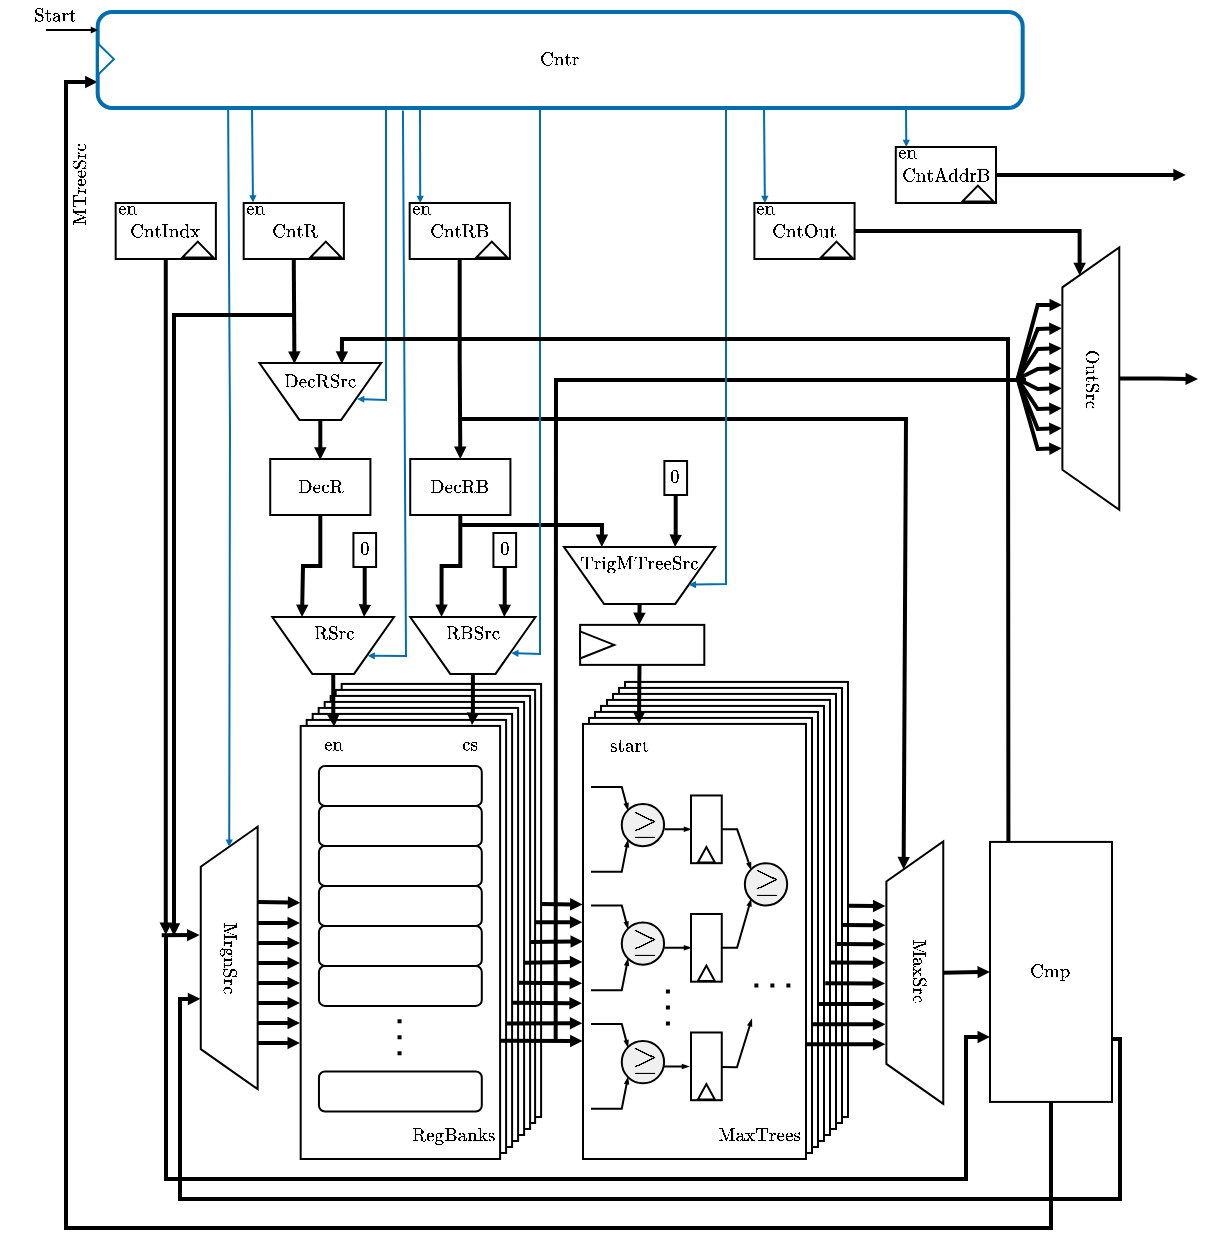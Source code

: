 <mxfile version="28.0.4">
  <diagram name="Page-1" id="qgKWTRnhQgjnjcgVLp99">
    <mxGraphModel dx="872" dy="459" grid="1" gridSize="10" guides="1" tooltips="1" connect="1" arrows="1" fold="1" page="1" pageScale="1" pageWidth="595" pageHeight="842" math="1" shadow="0">
      <root>
        <mxCell id="0" />
        <mxCell id="1" parent="0" />
        <mxCell id="4T01Y7rvJt7G6xIn6hby-2" style="edgeStyle=orthogonalEdgeStyle;rounded=0;orthogonalLoop=1;jettySize=auto;html=1;strokeWidth=2;endArrow=block;endFill=1;endSize=1;entryX=0.75;entryY=1;entryDx=0;entryDy=0;" edge="1" parent="1" source="4T01Y7rvJt7G6xIn6hby-57" target="4T01Y7rvJt7G6xIn6hby-214">
          <mxGeometry relative="1" as="geometry">
            <mxPoint x="-35" y="259.5" as="targetPoint" />
            <Array as="points">
              <mxPoint x="528" y="670" />
              <mxPoint x="35" y="670" />
              <mxPoint x="35" y="97" />
              <mxPoint x="51" y="97" />
            </Array>
          </mxGeometry>
        </mxCell>
        <mxCell id="4T01Y7rvJt7G6xIn6hby-6" value="" style="rounded=0;whiteSpace=wrap;html=1;" vertex="1" parent="1">
          <mxGeometry x="314.5" y="396.96" width="111.5" height="217.54" as="geometry" />
        </mxCell>
        <mxCell id="4T01Y7rvJt7G6xIn6hby-7" value="" style="rounded=0;whiteSpace=wrap;html=1;" vertex="1" parent="1">
          <mxGeometry x="311.5" y="399.96" width="111.5" height="217.54" as="geometry" />
        </mxCell>
        <mxCell id="4T01Y7rvJt7G6xIn6hby-8" value="" style="rounded=0;whiteSpace=wrap;html=1;" vertex="1" parent="1">
          <mxGeometry x="308.5" y="402.96" width="111.5" height="217.54" as="geometry" />
        </mxCell>
        <mxCell id="4T01Y7rvJt7G6xIn6hby-9" value="" style="rounded=0;whiteSpace=wrap;html=1;" vertex="1" parent="1">
          <mxGeometry x="305.5" y="405.96" width="111.5" height="217.54" as="geometry" />
        </mxCell>
        <mxCell id="4T01Y7rvJt7G6xIn6hby-10" value="" style="rounded=0;whiteSpace=wrap;html=1;" vertex="1" parent="1">
          <mxGeometry x="302.5" y="408.96" width="111.5" height="217.54" as="geometry" />
        </mxCell>
        <mxCell id="4T01Y7rvJt7G6xIn6hby-11" value="" style="rounded=0;whiteSpace=wrap;html=1;" vertex="1" parent="1">
          <mxGeometry x="299.5" y="411.96" width="111.5" height="217.54" as="geometry" />
        </mxCell>
        <mxCell id="4T01Y7rvJt7G6xIn6hby-12" value="" style="rounded=0;whiteSpace=wrap;html=1;" vertex="1" parent="1">
          <mxGeometry x="296.5" y="414.96" width="111.5" height="217.54" as="geometry" />
        </mxCell>
        <mxCell id="4T01Y7rvJt7G6xIn6hby-13" value="" style="rounded=0;whiteSpace=wrap;html=1;" vertex="1" parent="1">
          <mxGeometry x="172.84" y="397.96" width="99.71" height="216.54" as="geometry" />
        </mxCell>
        <mxCell id="4T01Y7rvJt7G6xIn6hby-14" value="" style="rounded=0;whiteSpace=wrap;html=1;" vertex="1" parent="1">
          <mxGeometry x="169.84" y="400.96" width="99.71" height="216.54" as="geometry" />
        </mxCell>
        <mxCell id="4T01Y7rvJt7G6xIn6hby-15" value="" style="endArrow=block;html=1;rounded=0;endFill=1;strokeWidth=2;exitX=1.004;exitY=0.568;exitDx=0;exitDy=0;exitPerimeter=0;entryX=0;entryY=0.5;entryDx=0;entryDy=0;startFill=0;endSize=1;" edge="1" parent="1" source="4T01Y7rvJt7G6xIn6hby-16" target="4T01Y7rvJt7G6xIn6hby-40">
          <mxGeometry width="50" height="50" relative="1" as="geometry">
            <mxPoint x="267.61" y="526.81" as="sourcePoint" />
            <mxPoint x="376.461" y="527.56" as="targetPoint" />
          </mxGeometry>
        </mxCell>
        <mxCell id="4T01Y7rvJt7G6xIn6hby-16" value="" style="rounded=0;whiteSpace=wrap;html=1;" vertex="1" parent="1">
          <mxGeometry x="167.34" y="403.96" width="99.71" height="216.54" as="geometry" />
        </mxCell>
        <mxCell id="4T01Y7rvJt7G6xIn6hby-17" value="" style="rounded=0;whiteSpace=wrap;html=1;" vertex="1" parent="1">
          <mxGeometry x="164.34" y="406.96" width="99.71" height="216.54" as="geometry" />
        </mxCell>
        <mxCell id="4T01Y7rvJt7G6xIn6hby-18" value="" style="rounded=0;whiteSpace=wrap;html=1;" vertex="1" parent="1">
          <mxGeometry x="161.34" y="409.96" width="99.71" height="216.54" as="geometry" />
        </mxCell>
        <mxCell id="4T01Y7rvJt7G6xIn6hby-19" value="" style="rounded=0;whiteSpace=wrap;html=1;" vertex="1" parent="1">
          <mxGeometry x="158.34" y="412.96" width="99.71" height="216.54" as="geometry" />
        </mxCell>
        <mxCell id="4T01Y7rvJt7G6xIn6hby-20" value="" style="rounded=0;whiteSpace=wrap;html=1;" vertex="1" parent="1">
          <mxGeometry x="155.34" y="415.96" width="99.71" height="216.54" as="geometry" />
        </mxCell>
        <mxCell id="4T01Y7rvJt7G6xIn6hby-21" value="" style="endArrow=block;html=1;rounded=0;exitX=0.713;exitY=1.004;exitDx=0;exitDy=0;exitPerimeter=0;entryX=-0.002;entryY=0.45;entryDx=0;entryDy=0;entryPerimeter=0;endSize=1;endFill=1;strokeWidth=2;" edge="1" parent="1" source="4T01Y7rvJt7G6xIn6hby-58">
          <mxGeometry width="50" height="50" relative="1" as="geometry">
            <mxPoint x="125.0" y="557.5" as="sourcePoint" />
            <mxPoint x="152.141" y="507.403" as="targetPoint" />
          </mxGeometry>
        </mxCell>
        <mxCell id="4T01Y7rvJt7G6xIn6hby-22" value="" style="endArrow=block;html=1;rounded=0;exitX=0.764;exitY=1.013;exitDx=0;exitDy=0;exitPerimeter=0;entryX=-0.005;entryY=0.335;entryDx=0;entryDy=0;entryPerimeter=0;endSize=1;endFill=1;strokeWidth=2;" edge="1" parent="1">
          <mxGeometry width="50" height="50" relative="1" as="geometry">
            <mxPoint x="117.0" y="517.5" as="sourcePoint" />
            <mxPoint x="152.0" y="517.5" as="targetPoint" />
          </mxGeometry>
        </mxCell>
        <mxCell id="4T01Y7rvJt7G6xIn6hby-23" value="" style="endArrow=block;html=1;rounded=0;exitX=0.764;exitY=1.013;exitDx=0;exitDy=0;exitPerimeter=0;entryX=-0.005;entryY=0.335;entryDx=0;entryDy=0;entryPerimeter=0;endSize=1;endFill=1;strokeWidth=2;" edge="1" parent="1">
          <mxGeometry width="50" height="50" relative="1" as="geometry">
            <mxPoint x="117.0" y="527.5" as="sourcePoint" />
            <mxPoint x="152.0" y="527.5" as="targetPoint" />
          </mxGeometry>
        </mxCell>
        <mxCell id="4T01Y7rvJt7G6xIn6hby-24" value="" style="endArrow=block;html=1;rounded=0;exitX=0.764;exitY=1.013;exitDx=0;exitDy=0;exitPerimeter=0;entryX=-0.005;entryY=0.335;entryDx=0;entryDy=0;entryPerimeter=0;endSize=1;endFill=1;strokeWidth=2;" edge="1" parent="1">
          <mxGeometry width="50" height="50" relative="1" as="geometry">
            <mxPoint x="117.0" y="537.5" as="sourcePoint" />
            <mxPoint x="152.0" y="537.5" as="targetPoint" />
          </mxGeometry>
        </mxCell>
        <mxCell id="4T01Y7rvJt7G6xIn6hby-25" value="" style="endArrow=block;html=1;rounded=0;exitX=0.764;exitY=1.013;exitDx=0;exitDy=0;exitPerimeter=0;entryX=-0.005;entryY=0.335;entryDx=0;entryDy=0;entryPerimeter=0;endSize=1;endFill=1;strokeWidth=2;" edge="1" parent="1">
          <mxGeometry width="50" height="50" relative="1" as="geometry">
            <mxPoint x="117.0" y="547.5" as="sourcePoint" />
            <mxPoint x="152.0" y="547.5" as="targetPoint" />
          </mxGeometry>
        </mxCell>
        <mxCell id="4T01Y7rvJt7G6xIn6hby-26" value="" style="endArrow=block;html=1;rounded=0;exitX=0.764;exitY=1.013;exitDx=0;exitDy=0;exitPerimeter=0;entryX=-0.005;entryY=0.335;entryDx=0;entryDy=0;entryPerimeter=0;endSize=1;endFill=1;strokeWidth=2;" edge="1" parent="1">
          <mxGeometry width="50" height="50" relative="1" as="geometry">
            <mxPoint x="117.0" y="557.5" as="sourcePoint" />
            <mxPoint x="152.0" y="557.5" as="targetPoint" />
          </mxGeometry>
        </mxCell>
        <mxCell id="4T01Y7rvJt7G6xIn6hby-27" value="" style="endArrow=block;html=1;rounded=0;exitX=0.764;exitY=1.013;exitDx=0;exitDy=0;exitPerimeter=0;entryX=-0.005;entryY=0.335;entryDx=0;entryDy=0;entryPerimeter=0;endSize=1;endFill=1;strokeWidth=2;" edge="1" parent="1">
          <mxGeometry width="50" height="50" relative="1" as="geometry">
            <mxPoint x="117.0" y="567.5" as="sourcePoint" />
            <mxPoint x="152.0" y="567.5" as="targetPoint" />
          </mxGeometry>
        </mxCell>
        <mxCell id="4T01Y7rvJt7G6xIn6hby-28" value="" style="endArrow=block;html=1;rounded=0;exitX=0.764;exitY=1.013;exitDx=0;exitDy=0;exitPerimeter=0;entryX=-0.005;entryY=0.335;entryDx=0;entryDy=0;entryPerimeter=0;endSize=1;endFill=1;strokeWidth=2;" edge="1" parent="1">
          <mxGeometry width="50" height="50" relative="1" as="geometry">
            <mxPoint x="117.0" y="577.5" as="sourcePoint" />
            <mxPoint x="152.0" y="577.5" as="targetPoint" />
          </mxGeometry>
        </mxCell>
        <mxCell id="4T01Y7rvJt7G6xIn6hby-29" value="" style="rounded=0;whiteSpace=wrap;html=1;" vertex="1" parent="1">
          <mxGeometry x="152.34" y="418.96" width="99.71" height="216.54" as="geometry" />
        </mxCell>
        <mxCell id="4T01Y7rvJt7G6xIn6hby-30" value="" style="rounded=1;whiteSpace=wrap;html=1;" vertex="1" parent="1">
          <mxGeometry x="161.48" y="538.96" width="81.42" height="20" as="geometry" />
        </mxCell>
        <mxCell id="4T01Y7rvJt7G6xIn6hby-31" value="" style="rounded=1;whiteSpace=wrap;html=1;" vertex="1" parent="1">
          <mxGeometry x="161.48" y="518.96" width="81.42" height="20" as="geometry" />
        </mxCell>
        <mxCell id="4T01Y7rvJt7G6xIn6hby-32" value="" style="rounded=1;whiteSpace=wrap;html=1;" vertex="1" parent="1">
          <mxGeometry x="161.48" y="498.96" width="81.42" height="20" as="geometry" />
        </mxCell>
        <mxCell id="4T01Y7rvJt7G6xIn6hby-33" value="" style="rounded=1;whiteSpace=wrap;html=1;" vertex="1" parent="1">
          <mxGeometry x="161.48" y="478.96" width="81.42" height="20" as="geometry" />
        </mxCell>
        <mxCell id="4T01Y7rvJt7G6xIn6hby-34" value="" style="rounded=1;whiteSpace=wrap;html=1;" vertex="1" parent="1">
          <mxGeometry x="161.48" y="458.96" width="81.42" height="20" as="geometry" />
        </mxCell>
        <mxCell id="4T01Y7rvJt7G6xIn6hby-35" value="" style="rounded=1;whiteSpace=wrap;html=1;" vertex="1" parent="1">
          <mxGeometry x="161.48" y="438.96" width="81.42" height="20" as="geometry" />
        </mxCell>
        <mxCell id="4T01Y7rvJt7G6xIn6hby-36" value="" style="endArrow=none;dashed=1;html=1;dashPattern=1 3;strokeWidth=2;rounded=0;" edge="1" parent="1">
          <mxGeometry width="50" height="50" relative="1" as="geometry">
            <mxPoint x="201.77" y="565.57" as="sourcePoint" />
            <mxPoint x="201.77" y="585.57" as="targetPoint" />
          </mxGeometry>
        </mxCell>
        <mxCell id="4T01Y7rvJt7G6xIn6hby-37" value="" style="rounded=1;whiteSpace=wrap;html=1;" vertex="1" parent="1">
          <mxGeometry x="161.48" y="591.73" width="81.42" height="20" as="geometry" />
        </mxCell>
        <mxCell id="4T01Y7rvJt7G6xIn6hby-38" value="&lt;font style=&quot;font-size: 8px;&quot;&gt;$$\text{en}$$&lt;/font&gt;" style="text;html=1;align=center;verticalAlign=middle;whiteSpace=wrap;rounded=0;" vertex="1" parent="1">
          <mxGeometry x="163.32" y="425.19" width="10.52" height="7.54" as="geometry" />
        </mxCell>
        <mxCell id="4T01Y7rvJt7G6xIn6hby-39" value="&lt;font style=&quot;font-size: 8px;&quot;&gt;$$\text{cs}$$&lt;/font&gt;" style="text;html=1;align=center;verticalAlign=middle;whiteSpace=wrap;rounded=0;" vertex="1" parent="1">
          <mxGeometry x="231.5" y="425.19" width="9.1" height="7.54" as="geometry" />
        </mxCell>
        <mxCell id="4T01Y7rvJt7G6xIn6hby-40" value="" style="rounded=0;whiteSpace=wrap;html=1;" vertex="1" parent="1">
          <mxGeometry x="293.5" y="417.96" width="111.5" height="217.54" as="geometry" />
        </mxCell>
        <mxCell id="4T01Y7rvJt7G6xIn6hby-41" value="&lt;font style=&quot;font-size: 8px;&quot;&gt;$$\text{start}$$&lt;/font&gt;" style="text;html=1;align=center;verticalAlign=middle;whiteSpace=wrap;rounded=0;" vertex="1" parent="1">
          <mxGeometry x="302" y="418.96" width="30" height="20" as="geometry" />
        </mxCell>
        <mxCell id="4T01Y7rvJt7G6xIn6hby-42" value="" style="shape=trapezoid;perimeter=trapezoidPerimeter;whiteSpace=wrap;html=1;fixedSize=1;rotation=-90;fillColor=#FFFFFF;strokeWidth=1;" vertex="1" parent="1">
          <mxGeometry x="393.8" y="528.13" width="131.22" height="28.44" as="geometry" />
        </mxCell>
        <mxCell id="4T01Y7rvJt7G6xIn6hby-43" value="" style="endArrow=block;html=1;rounded=0;endFill=1;strokeWidth=2;exitX=0.997;exitY=0.072;exitDx=0;exitDy=0;exitPerimeter=0;entryX=0.44;entryY=-0.018;entryDx=0;entryDy=0;entryPerimeter=0;endSize=1;" edge="1" parent="1">
          <mxGeometry width="50" height="50" relative="1" as="geometry">
            <mxPoint x="405.004" y="578.15" as="sourcePoint" />
            <mxPoint x="444.688" y="578.127" as="targetPoint" />
          </mxGeometry>
        </mxCell>
        <mxCell id="4T01Y7rvJt7G6xIn6hby-44" value="" style="endArrow=block;html=1;rounded=0;endFill=1;strokeWidth=2;exitX=0.997;exitY=0.072;exitDx=0;exitDy=0;exitPerimeter=0;entryX=0.471;entryY=-0.019;entryDx=0;entryDy=0;entryPerimeter=0;endSize=1;" edge="1" parent="1">
          <mxGeometry width="50" height="50" relative="1" as="geometry">
            <mxPoint x="408.004" y="568.13" as="sourcePoint" />
            <mxPoint x="444.66" y="568.18" as="targetPoint" />
          </mxGeometry>
        </mxCell>
        <mxCell id="4T01Y7rvJt7G6xIn6hby-45" value="" style="endArrow=block;html=1;rounded=0;endFill=1;strokeWidth=2;exitX=1.001;exitY=0.483;exitDx=0;exitDy=0;exitPerimeter=0;entryX=0.471;entryY=-0.019;entryDx=0;entryDy=0;entryPerimeter=0;endSize=1;" edge="1" parent="1">
          <mxGeometry width="50" height="50" relative="1" as="geometry">
            <mxPoint x="411.139" y="558.03" as="sourcePoint" />
            <mxPoint x="444.66" y="557.95" as="targetPoint" />
          </mxGeometry>
        </mxCell>
        <mxCell id="4T01Y7rvJt7G6xIn6hby-46" value="" style="endArrow=block;html=1;rounded=0;endFill=1;strokeWidth=2;exitX=1.001;exitY=0.447;exitDx=0;exitDy=0;exitPerimeter=0;entryX=0.471;entryY=-0.019;entryDx=0;entryDy=0;entryPerimeter=0;endSize=1;" edge="1" parent="1">
          <mxGeometry width="50" height="50" relative="1" as="geometry">
            <mxPoint x="414.639" y="547.59" as="sourcePoint" />
            <mxPoint x="444.52" y="547.72" as="targetPoint" />
          </mxGeometry>
        </mxCell>
        <mxCell id="4T01Y7rvJt7G6xIn6hby-47" value="" style="endArrow=block;html=1;rounded=0;endFill=1;strokeWidth=2;exitX=1.001;exitY=0.447;exitDx=0;exitDy=0;exitPerimeter=0;entryX=0.578;entryY=-0.018;entryDx=0;entryDy=0;entryPerimeter=0;endSize=1;" edge="1" parent="1">
          <mxGeometry width="50" height="50" relative="1" as="geometry">
            <mxPoint x="417.5" y="537.23" as="sourcePoint" />
            <mxPoint x="444.688" y="537.397" as="targetPoint" />
          </mxGeometry>
        </mxCell>
        <mxCell id="4T01Y7rvJt7G6xIn6hby-48" value="" style="endArrow=block;html=1;rounded=0;endFill=1;strokeWidth=2;exitX=1.001;exitY=0.616;exitDx=0;exitDy=0;exitPerimeter=0;entryX=0.61;entryY=-0.016;entryDx=0;entryDy=0;entryPerimeter=0;endSize=1;" edge="1" parent="1">
          <mxGeometry width="50" height="50" relative="1" as="geometry">
            <mxPoint x="420.139" y="527.965" as="sourcePoint" />
            <mxPoint x="444.745" y="528.097" as="targetPoint" />
          </mxGeometry>
        </mxCell>
        <mxCell id="4T01Y7rvJt7G6xIn6hby-49" value="" style="endArrow=block;html=1;rounded=0;endFill=1;strokeWidth=2;exitX=1.001;exitY=0.586;exitDx=0;exitDy=0;exitPerimeter=0;entryX=0.648;entryY=-0.017;entryDx=0;entryDy=0;entryPerimeter=0;endSize=1;" edge="1" parent="1">
          <mxGeometry width="50" height="50" relative="1" as="geometry">
            <mxPoint x="423.139" y="518.438" as="sourcePoint" />
            <mxPoint x="444.717" y="518.678" as="targetPoint" />
          </mxGeometry>
        </mxCell>
        <mxCell id="4T01Y7rvJt7G6xIn6hby-50" value="" style="endArrow=block;html=1;rounded=0;endFill=1;strokeWidth=2;exitX=1.002;exitY=0.556;exitDx=0;exitDy=0;exitPerimeter=0;entryX=0.684;entryY=-0.017;entryDx=0;entryDy=0;entryPerimeter=0;endSize=1;" edge="1" parent="1">
          <mxGeometry width="50" height="50" relative="1" as="geometry">
            <mxPoint x="426.277" y="508.912" as="sourcePoint" />
            <mxPoint x="444.717" y="508.966" as="targetPoint" />
          </mxGeometry>
        </mxCell>
        <mxCell id="4T01Y7rvJt7G6xIn6hby-51" value="" style="endArrow=block;html=1;rounded=0;endFill=1;strokeWidth=2;exitX=1.004;exitY=0.727;exitDx=0;exitDy=0;exitPerimeter=0;entryX=-0.002;entryY=0.729;entryDx=0;entryDy=0;entryPerimeter=0;startFill=0;endSize=1;" edge="1" parent="1" source="4T01Y7rvJt7G6xIn6hby-29" target="4T01Y7rvJt7G6xIn6hby-40">
          <mxGeometry width="50" height="50" relative="1" as="geometry">
            <mxPoint x="252.549" y="576.31" as="sourcePoint" />
            <mxPoint x="376.469" y="576.85" as="targetPoint" />
          </mxGeometry>
        </mxCell>
        <mxCell id="4T01Y7rvJt7G6xIn6hby-52" value="" style="endArrow=block;html=1;rounded=0;endFill=1;strokeWidth=2;exitX=1.001;exitY=0.701;exitDx=0;exitDy=0;exitPerimeter=0;startFill=0;endSize=1;entryX=-0.003;entryY=0.688;entryDx=0;entryDy=0;entryPerimeter=0;" edge="1" parent="1" source="4T01Y7rvJt7G6xIn6hby-20" target="4T01Y7rvJt7G6xIn6hby-40">
          <mxGeometry width="50" height="50" relative="1" as="geometry">
            <mxPoint x="255.689" y="567.655" as="sourcePoint" />
            <mxPoint x="295" y="567.5" as="targetPoint" />
          </mxGeometry>
        </mxCell>
        <mxCell id="4T01Y7rvJt7G6xIn6hby-53" value="" style="endArrow=block;html=1;rounded=0;endFill=1;strokeWidth=2;exitX=1.004;exitY=0.667;exitDx=0;exitDy=0;exitPerimeter=0;entryX=-0.005;entryY=0.642;entryDx=0;entryDy=0;entryPerimeter=0;startFill=0;endSize=1;" edge="1" parent="1" source="4T01Y7rvJt7G6xIn6hby-19" target="4T01Y7rvJt7G6xIn6hby-40">
          <mxGeometry width="50" height="50" relative="1" as="geometry">
            <mxPoint x="258.71" y="557.33" as="sourcePoint" />
            <mxPoint x="376.5" y="557.69" as="targetPoint" />
          </mxGeometry>
        </mxCell>
        <mxCell id="4T01Y7rvJt7G6xIn6hby-54" value="" style="endArrow=block;html=1;rounded=0;endFill=1;strokeWidth=2;exitX=1.003;exitY=0.676;exitDx=0;exitDy=0;exitPerimeter=0;entryX=-0.004;entryY=0.596;entryDx=0;entryDy=0;entryPerimeter=0;startFill=0;endSize=1;" edge="1" parent="1" target="4T01Y7rvJt7G6xIn6hby-40">
          <mxGeometry width="50" height="50" relative="1" as="geometry">
            <mxPoint x="261.349" y="547.341" as="sourcePoint" />
            <mxPoint x="376.5" y="547.89" as="targetPoint" />
          </mxGeometry>
        </mxCell>
        <mxCell id="4T01Y7rvJt7G6xIn6hby-55" value="" style="endArrow=block;html=1;rounded=0;endFill=1;strokeWidth=2;exitX=1.024;exitY=0.564;exitDx=0;exitDy=0;exitPerimeter=0;entryX=-0.003;entryY=0.456;entryDx=0;entryDy=0;entryPerimeter=0;startFill=0;startSize=6;endSize=1;" edge="1" parent="1" target="4T01Y7rvJt7G6xIn6hby-40">
          <mxGeometry width="50" height="50" relative="1" as="geometry">
            <mxPoint x="269.443" y="517.089" as="sourcePoint" />
            <mxPoint x="376.361" y="517.48" as="targetPoint" />
          </mxGeometry>
        </mxCell>
        <mxCell id="4T01Y7rvJt7G6xIn6hby-56" value="" style="endArrow=block;html=1;rounded=0;endFill=1;strokeWidth=2;exitX=1.004;exitY=0.55;exitDx=0;exitDy=0;exitPerimeter=0;entryX=-0.002;entryY=0.415;entryDx=0;entryDy=0;entryPerimeter=0;startFill=0;endSize=1;" edge="1" parent="1" target="4T01Y7rvJt7G6xIn6hby-40">
          <mxGeometry width="50" height="50" relative="1" as="geometry">
            <mxPoint x="272.949" y="508.057" as="sourcePoint" />
            <mxPoint x="376.5" y="507.14" as="targetPoint" />
          </mxGeometry>
        </mxCell>
        <mxCell id="4T01Y7rvJt7G6xIn6hby-57" value="&lt;h5&gt;&lt;font face=&quot;Helvetica&quot; style=&quot;font-size: 8px;&quot;&gt;$$\text{Cmp}$$&lt;/font&gt;&lt;/h5&gt;" style="rounded=0;whiteSpace=wrap;html=1;rotation=0;" vertex="1" parent="1">
          <mxGeometry x="497" y="476.96" width="61" height="130" as="geometry" />
        </mxCell>
        <mxCell id="4T01Y7rvJt7G6xIn6hby-58" value="" style="shape=trapezoid;perimeter=trapezoidPerimeter;whiteSpace=wrap;html=1;fixedSize=1;rotation=-90;fillColor=#FFFFFF;strokeWidth=1;" vertex="1" parent="1">
          <mxGeometry x="51.0" y="520.74" width="131.22" height="28.44" as="geometry" />
        </mxCell>
        <mxCell id="4T01Y7rvJt7G6xIn6hby-59" value="" style="endArrow=block;html=1;rounded=0;exitX=0.5;exitY=1;exitDx=0;exitDy=0;entryX=0;entryY=0.5;entryDx=0;entryDy=0;endSize=1;endFill=1;strokeWidth=2;" edge="1" parent="1" source="4T01Y7rvJt7G6xIn6hby-42" target="4T01Y7rvJt7G6xIn6hby-57">
          <mxGeometry width="50" height="50" relative="1" as="geometry">
            <mxPoint x="516" y="567.5" as="sourcePoint" />
            <mxPoint x="566" y="517.5" as="targetPoint" />
          </mxGeometry>
        </mxCell>
        <mxCell id="4T01Y7rvJt7G6xIn6hby-60" value="" style="shape=trapezoid;perimeter=trapezoidPerimeter;whiteSpace=wrap;html=1;fixedSize=1;rotation=-180;fillColor=#FFFFFF;strokeWidth=1;" vertex="1" parent="1">
          <mxGeometry x="138.15" y="364.5" width="60.87" height="28.44" as="geometry" />
        </mxCell>
        <mxCell id="4T01Y7rvJt7G6xIn6hby-61" value="" style="shape=trapezoid;perimeter=trapezoidPerimeter;whiteSpace=wrap;html=1;fixedSize=1;rotation=-180;fillColor=#FFFFFF;strokeWidth=1;" vertex="1" parent="1">
          <mxGeometry x="207.11" y="364.5" width="62.65" height="28.44" as="geometry" />
        </mxCell>
        <mxCell id="4T01Y7rvJt7G6xIn6hby-62" value="&lt;font style=&quot;font-size: 8px;&quot;&gt;$$\text{RBSrc}$$&lt;/font&gt;" style="text;html=1;align=center;verticalAlign=middle;whiteSpace=wrap;rounded=0;" vertex="1" parent="1">
          <mxGeometry x="220.68" y="364.5" width="35.52" height="16.44" as="geometry" />
        </mxCell>
        <mxCell id="4T01Y7rvJt7G6xIn6hby-63" value="&lt;font style=&quot;font-size: 8px;&quot;&gt;$$\text{RSrc}$$&lt;/font&gt;" style="text;html=1;align=center;verticalAlign=middle;whiteSpace=wrap;rounded=0;" vertex="1" parent="1">
          <mxGeometry x="150.82" y="364.5" width="35.52" height="16.44" as="geometry" />
        </mxCell>
        <mxCell id="4T01Y7rvJt7G6xIn6hby-64" style="edgeStyle=orthogonalEdgeStyle;rounded=0;orthogonalLoop=1;jettySize=auto;html=1;entryX=0.168;entryY=0.002;entryDx=0;entryDy=0;entryPerimeter=0;endSize=1;endArrow=block;endFill=1;strokeWidth=2;" edge="1" parent="1" source="4T01Y7rvJt7G6xIn6hby-60" target="4T01Y7rvJt7G6xIn6hby-29">
          <mxGeometry relative="1" as="geometry" />
        </mxCell>
        <mxCell id="4T01Y7rvJt7G6xIn6hby-65" style="edgeStyle=orthogonalEdgeStyle;rounded=0;orthogonalLoop=1;jettySize=auto;html=1;entryX=0.829;entryY=0.012;entryDx=0;entryDy=0;entryPerimeter=0;endSize=1;endArrow=block;endFill=1;strokeWidth=2;" edge="1" parent="1" source="4T01Y7rvJt7G6xIn6hby-61" target="4T01Y7rvJt7G6xIn6hby-20">
          <mxGeometry relative="1" as="geometry" />
        </mxCell>
        <mxCell id="4T01Y7rvJt7G6xIn6hby-66" value="" style="ellipse;whiteSpace=wrap;html=1;aspect=fixed;fillColor=#F0F0F0;" vertex="1" parent="1">
          <mxGeometry x="312.885" y="457.965" width="21.163" height="21.163" as="geometry" />
        </mxCell>
        <mxCell id="4T01Y7rvJt7G6xIn6hby-67" value="" style="endArrow=blockThin;html=1;rounded=0;exitX=1;exitY=0.5;exitDx=0;exitDy=0;entryX=0;entryY=0;entryDx=0;entryDy=0;endFill=1;endSize=1;" edge="1" parent="1" target="4T01Y7rvJt7G6xIn6hby-66">
          <mxGeometry width="50" height="50" relative="1" as="geometry">
            <mxPoint x="297.5" y="449.5" as="sourcePoint" />
            <mxPoint x="374.423" y="424.104" as="targetPoint" />
            <Array as="points">
              <mxPoint x="312.885" y="449.5" />
            </Array>
          </mxGeometry>
        </mxCell>
        <mxCell id="4T01Y7rvJt7G6xIn6hby-68" value="" style="endArrow=blockThin;html=1;rounded=0;entryX=0;entryY=1;entryDx=0;entryDy=0;exitX=1;exitY=0.5;exitDx=0;exitDy=0;endFill=1;endSize=1;" edge="1" parent="1" target="4T01Y7rvJt7G6xIn6hby-66">
          <mxGeometry width="50" height="50" relative="1" as="geometry">
            <mxPoint x="297.5" y="491.826" as="sourcePoint" />
            <mxPoint x="328.269" y="500.292" as="targetPoint" />
            <Array as="points">
              <mxPoint x="312.885" y="491.826" />
            </Array>
          </mxGeometry>
        </mxCell>
        <mxCell id="4T01Y7rvJt7G6xIn6hby-69" value="&lt;font style=&quot;font-size: 14px;&quot;&gt;$$\geq$$&lt;/font&gt;" style="text;html=1;align=center;verticalAlign=middle;whiteSpace=wrap;rounded=0;" vertex="1" parent="1">
          <mxGeometry x="317.654" y="461.48" width="11.538" height="12.698" as="geometry" />
        </mxCell>
        <mxCell id="4T01Y7rvJt7G6xIn6hby-70" style="edgeStyle=orthogonalEdgeStyle;rounded=0;orthogonalLoop=1;jettySize=auto;html=1;exitX=1.013;exitY=0.599;exitDx=0;exitDy=0;entryX=0;entryY=0.5;entryDx=0;entryDy=0;endArrow=blockThin;endFill=1;curved=0;endSize=1;exitPerimeter=0;" edge="1" parent="1">
          <mxGeometry relative="1" as="geometry">
            <mxPoint x="334.323" y="470.642" as="sourcePoint" />
            <mxPoint x="347.5" y="470.663" as="targetPoint" />
          </mxGeometry>
        </mxCell>
        <mxCell id="4T01Y7rvJt7G6xIn6hby-71" value="" style="ellipse;whiteSpace=wrap;html=1;aspect=fixed;fillColor=#F0F0F0;" vertex="1" parent="1">
          <mxGeometry x="312.885" y="517.222" width="21.163" height="21.163" as="geometry" />
        </mxCell>
        <mxCell id="4T01Y7rvJt7G6xIn6hby-72" value="" style="endArrow=blockThin;html=1;rounded=0;exitX=1;exitY=0.5;exitDx=0;exitDy=0;entryX=0;entryY=0;entryDx=0;entryDy=0;endFill=1;endSize=1;" edge="1" parent="1" target="4T01Y7rvJt7G6xIn6hby-71">
          <mxGeometry width="50" height="50" relative="1" as="geometry">
            <mxPoint x="297.5" y="508.757" as="sourcePoint" />
            <mxPoint x="374.423" y="483.361" as="targetPoint" />
            <Array as="points">
              <mxPoint x="312.885" y="508.757" />
            </Array>
          </mxGeometry>
        </mxCell>
        <mxCell id="4T01Y7rvJt7G6xIn6hby-73" value="" style="endArrow=blockThin;html=1;rounded=0;entryX=0;entryY=1;entryDx=0;entryDy=0;exitX=1;exitY=0.5;exitDx=0;exitDy=0;endFill=1;endSize=1;" edge="1" parent="1" target="4T01Y7rvJt7G6xIn6hby-71">
          <mxGeometry width="50" height="50" relative="1" as="geometry">
            <mxPoint x="297.5" y="551.083" as="sourcePoint" />
            <mxPoint x="328.269" y="559.548" as="targetPoint" />
            <Array as="points">
              <mxPoint x="312.885" y="551.083" />
            </Array>
          </mxGeometry>
        </mxCell>
        <mxCell id="4T01Y7rvJt7G6xIn6hby-74" value="&lt;font style=&quot;font-size: 14px;&quot;&gt;$$\geq$$&lt;/font&gt;" style="text;html=1;align=center;verticalAlign=middle;whiteSpace=wrap;rounded=0;" vertex="1" parent="1">
          <mxGeometry x="317.654" y="520.737" width="11.538" height="12.698" as="geometry" />
        </mxCell>
        <mxCell id="4T01Y7rvJt7G6xIn6hby-75" style="edgeStyle=orthogonalEdgeStyle;rounded=0;orthogonalLoop=1;jettySize=auto;html=1;exitX=1.004;exitY=0.599;exitDx=0;exitDy=0;entryX=0;entryY=0.5;entryDx=0;entryDy=0;endArrow=blockThin;endFill=1;endSize=1;exitPerimeter=0;" edge="1" parent="1">
          <mxGeometry relative="1" as="geometry">
            <mxPoint x="334.132" y="529.899" as="sourcePoint" />
            <mxPoint x="347.5" y="529.92" as="targetPoint" />
          </mxGeometry>
        </mxCell>
        <mxCell id="4T01Y7rvJt7G6xIn6hby-76" value="" style="rounded=0;whiteSpace=wrap;html=1;" vertex="1" parent="1">
          <mxGeometry x="347.5" y="453.733" width="15.385" height="33.861" as="geometry" />
        </mxCell>
        <mxCell id="4T01Y7rvJt7G6xIn6hby-77" value="" style="triangle;whiteSpace=wrap;html=1;rotation=-90;" vertex="1" parent="1">
          <mxGeometry x="351.346" y="479.128" width="7.692" height="8.465" as="geometry" />
        </mxCell>
        <mxCell id="4T01Y7rvJt7G6xIn6hby-78" value="" style="rounded=0;whiteSpace=wrap;html=1;" vertex="1" parent="1">
          <mxGeometry x="347.5" y="512.989" width="15.385" height="33.861" as="geometry" />
        </mxCell>
        <mxCell id="4T01Y7rvJt7G6xIn6hby-79" value="" style="triangle;whiteSpace=wrap;html=1;rotation=-90;" vertex="1" parent="1">
          <mxGeometry x="351.346" y="538.385" width="7.692" height="8.465" as="geometry" />
        </mxCell>
        <mxCell id="4T01Y7rvJt7G6xIn6hby-80" value="" style="ellipse;whiteSpace=wrap;html=1;aspect=fixed;fillColor=#F0F0F0;" vertex="1" parent="1">
          <mxGeometry x="312.885" y="576.479" width="21.163" height="21.163" as="geometry" />
        </mxCell>
        <mxCell id="4T01Y7rvJt7G6xIn6hby-81" value="" style="endArrow=blockThin;html=1;rounded=0;exitX=1;exitY=0.5;exitDx=0;exitDy=0;entryX=0;entryY=0;entryDx=0;entryDy=0;endFill=1;endSize=1;" edge="1" parent="1" target="4T01Y7rvJt7G6xIn6hby-80">
          <mxGeometry width="50" height="50" relative="1" as="geometry">
            <mxPoint x="297.5" y="568.014" as="sourcePoint" />
            <mxPoint x="374.423" y="542.618" as="targetPoint" />
            <Array as="points">
              <mxPoint x="312.885" y="568.014" />
            </Array>
          </mxGeometry>
        </mxCell>
        <mxCell id="4T01Y7rvJt7G6xIn6hby-82" value="" style="endArrow=blockThin;html=1;rounded=0;entryX=0;entryY=1;entryDx=0;entryDy=0;exitX=1;exitY=0.5;exitDx=0;exitDy=0;endFill=1;endSize=1;" edge="1" parent="1" target="4T01Y7rvJt7G6xIn6hby-80">
          <mxGeometry width="50" height="50" relative="1" as="geometry">
            <mxPoint x="297.5" y="610.34" as="sourcePoint" />
            <mxPoint x="328.269" y="618.805" as="targetPoint" />
            <Array as="points">
              <mxPoint x="312.885" y="610.34" />
            </Array>
          </mxGeometry>
        </mxCell>
        <mxCell id="4T01Y7rvJt7G6xIn6hby-83" value="&lt;font style=&quot;font-size: 14px;&quot;&gt;$$\geq$$&lt;/font&gt;" style="text;html=1;align=center;verticalAlign=middle;whiteSpace=wrap;rounded=0;" vertex="1" parent="1">
          <mxGeometry x="317.654" y="579.994" width="11.538" height="12.698" as="geometry" />
        </mxCell>
        <mxCell id="4T01Y7rvJt7G6xIn6hby-84" style="edgeStyle=orthogonalEdgeStyle;rounded=0;orthogonalLoop=1;jettySize=auto;html=1;exitX=1.021;exitY=0.604;exitDx=0;exitDy=0;entryX=0;entryY=0.5;entryDx=0;entryDy=0;endArrow=blockThin;endFill=1;curved=0;endSize=1;exitPerimeter=0;" edge="1" parent="1">
          <mxGeometry relative="1" as="geometry">
            <mxPoint x="333.492" y="589.261" as="sourcePoint" />
            <mxPoint x="346.5" y="589.177" as="targetPoint" />
          </mxGeometry>
        </mxCell>
        <mxCell id="4T01Y7rvJt7G6xIn6hby-85" value="" style="rounded=0;whiteSpace=wrap;html=1;" vertex="1" parent="1">
          <mxGeometry x="347.5" y="572.246" width="15.385" height="33.861" as="geometry" />
        </mxCell>
        <mxCell id="4T01Y7rvJt7G6xIn6hby-86" value="" style="triangle;whiteSpace=wrap;html=1;rotation=-90;" vertex="1" parent="1">
          <mxGeometry x="351.346" y="597.642" width="7.692" height="8.465" as="geometry" />
        </mxCell>
        <mxCell id="4T01Y7rvJt7G6xIn6hby-87" value="" style="ellipse;whiteSpace=wrap;html=1;aspect=fixed;fillColor=#F0F0F0;" vertex="1" parent="1">
          <mxGeometry x="374.423" y="487.594" width="21.163" height="21.163" as="geometry" />
        </mxCell>
        <mxCell id="4T01Y7rvJt7G6xIn6hby-88" value="&lt;font style=&quot;font-size: 14px;&quot;&gt;$$\geq$$&lt;/font&gt;" style="text;html=1;align=center;verticalAlign=middle;whiteSpace=wrap;rounded=0;" vertex="1" parent="1">
          <mxGeometry x="379.192" y="491.108" width="11.538" height="12.698" as="geometry" />
        </mxCell>
        <mxCell id="4T01Y7rvJt7G6xIn6hby-89" value="" style="endArrow=blockThin;html=1;rounded=0;exitX=1;exitY=0.5;exitDx=0;exitDy=0;entryX=0;entryY=0;entryDx=0;entryDy=0;endFill=1;endSize=1;" edge="1" parent="1" source="4T01Y7rvJt7G6xIn6hby-76" target="4T01Y7rvJt7G6xIn6hby-87">
          <mxGeometry width="50" height="50" relative="1" as="geometry">
            <mxPoint x="378.269" y="500.292" as="sourcePoint" />
            <mxPoint x="416.731" y="457.965" as="targetPoint" />
            <Array as="points">
              <mxPoint x="370.577" y="470.663" />
            </Array>
          </mxGeometry>
        </mxCell>
        <mxCell id="4T01Y7rvJt7G6xIn6hby-90" value="" style="endArrow=blockThin;html=1;rounded=0;exitX=1;exitY=0.5;exitDx=0;exitDy=0;entryX=0;entryY=1;entryDx=0;entryDy=0;endFill=1;endSize=1;" edge="1" parent="1" source="4T01Y7rvJt7G6xIn6hby-78" target="4T01Y7rvJt7G6xIn6hby-87">
          <mxGeometry width="50" height="50" relative="1" as="geometry">
            <mxPoint x="401.346" y="568.014" as="sourcePoint" />
            <mxPoint x="439.808" y="525.687" as="targetPoint" />
            <Array as="points">
              <mxPoint x="370.577" y="529.92" />
            </Array>
          </mxGeometry>
        </mxCell>
        <mxCell id="4T01Y7rvJt7G6xIn6hby-91" value="" style="endArrow=none;dashed=1;html=1;dashPattern=1 3;strokeWidth=2;rounded=0;" edge="1" parent="1">
          <mxGeometry width="50" height="50" relative="1" as="geometry">
            <mxPoint x="335.96" y="568.719" as="sourcePoint" />
            <mxPoint x="335.96" y="550.378" as="targetPoint" />
          </mxGeometry>
        </mxCell>
        <mxCell id="4T01Y7rvJt7G6xIn6hby-92" value="" style="endArrow=none;dashed=1;html=1;dashPattern=1 3;strokeWidth=2;rounded=0;" edge="1" parent="1">
          <mxGeometry width="50" height="50" relative="1" as="geometry">
            <mxPoint x="379.19" y="548.746" as="sourcePoint" />
            <mxPoint x="399.19" y="548.719" as="targetPoint" />
          </mxGeometry>
        </mxCell>
        <mxCell id="4T01Y7rvJt7G6xIn6hby-93" value="" style="endArrow=blockThin;html=1;rounded=0;exitX=1;exitY=0.5;exitDx=0;exitDy=0;entryX=0;entryY=1;entryDx=0;entryDy=0;endFill=1;endSize=1;" edge="1" parent="1">
          <mxGeometry width="50" height="50" relative="1" as="geometry">
            <mxPoint x="362.88" y="589.454" as="sourcePoint" />
            <mxPoint x="377.88" y="565.61" as="targetPoint" />
            <Array as="points">
              <mxPoint x="370.457" y="589.594" />
            </Array>
          </mxGeometry>
        </mxCell>
        <mxCell id="4T01Y7rvJt7G6xIn6hby-95" value="" style="endArrow=block;html=1;rounded=0;exitX=1;exitY=0.5;exitDx=0;exitDy=0;entryX=0.587;entryY=-0.022;entryDx=0;entryDy=0;entryPerimeter=0;endSize=1;endFill=1;strokeWidth=2;" edge="1" parent="1" target="4T01Y7rvJt7G6xIn6hby-58">
          <mxGeometry width="50" height="50" relative="1" as="geometry">
            <mxPoint x="82.85" y="523.595" as="sourcePoint" />
            <mxPoint x="105.0" y="523.72" as="targetPoint" />
          </mxGeometry>
        </mxCell>
        <mxCell id="4T01Y7rvJt7G6xIn6hby-97" style="edgeStyle=orthogonalEdgeStyle;rounded=0;orthogonalLoop=1;jettySize=auto;html=1;entryX=0.25;entryY=1;entryDx=0;entryDy=0;endSize=1;strokeWidth=2;endArrow=block;endFill=1;" edge="1" parent="1" source="4T01Y7rvJt7G6xIn6hby-98" target="4T01Y7rvJt7G6xIn6hby-61">
          <mxGeometry relative="1" as="geometry" />
        </mxCell>
        <mxCell id="4T01Y7rvJt7G6xIn6hby-98" value="&lt;font style=&quot;font-size: 8px;&quot;&gt;$$0$$&lt;/font&gt;" style="rounded=0;whiteSpace=wrap;html=1;" vertex="1" parent="1">
          <mxGeometry x="248.71" y="322.5" width="11.34" height="17" as="geometry" />
        </mxCell>
        <mxCell id="4T01Y7rvJt7G6xIn6hby-99" style="edgeStyle=orthogonalEdgeStyle;rounded=0;orthogonalLoop=1;jettySize=auto;html=1;entryX=0.75;entryY=1;entryDx=0;entryDy=0;endSize=1;endArrow=block;endFill=1;strokeWidth=2;" edge="1" parent="1" source="4T01Y7rvJt7G6xIn6hby-100" target="4T01Y7rvJt7G6xIn6hby-61">
          <mxGeometry relative="1" as="geometry" />
        </mxCell>
        <mxCell id="4T01Y7rvJt7G6xIn6hby-100" value="&lt;font style=&quot;font-size: 8px;&quot;&gt;$$\text{DecRB}$$&lt;/font&gt;" style="rounded=0;whiteSpace=wrap;html=1;" vertex="1" parent="1">
          <mxGeometry x="207.11" y="285.5" width="50.1" height="28" as="geometry" />
        </mxCell>
        <mxCell id="4T01Y7rvJt7G6xIn6hby-101" style="edgeStyle=orthogonalEdgeStyle;rounded=0;orthogonalLoop=1;jettySize=auto;html=1;entryX=0.25;entryY=1;entryDx=0;entryDy=0;endSize=1;strokeWidth=2;endArrow=block;endFill=1;" edge="1" parent="1" source="4T01Y7rvJt7G6xIn6hby-102">
          <mxGeometry relative="1" as="geometry">
            <mxPoint x="184.0" y="364.5" as="targetPoint" />
          </mxGeometry>
        </mxCell>
        <mxCell id="4T01Y7rvJt7G6xIn6hby-102" value="&lt;font style=&quot;font-size: 8px;&quot;&gt;$$0$$&lt;/font&gt;" style="rounded=0;whiteSpace=wrap;html=1;" vertex="1" parent="1">
          <mxGeometry x="178.71" y="322.5" width="11.34" height="17" as="geometry" />
        </mxCell>
        <mxCell id="4T01Y7rvJt7G6xIn6hby-103" style="edgeStyle=orthogonalEdgeStyle;rounded=0;orthogonalLoop=1;jettySize=auto;html=1;entryX=0.75;entryY=1;entryDx=0;entryDy=0;endSize=1;endArrow=block;endFill=1;strokeWidth=2;" edge="1" parent="1" source="4T01Y7rvJt7G6xIn6hby-104">
          <mxGeometry relative="1" as="geometry">
            <mxPoint x="153.0" y="364.5" as="targetPoint" />
          </mxGeometry>
        </mxCell>
        <mxCell id="4T01Y7rvJt7G6xIn6hby-104" value="&lt;font style=&quot;font-size: 8px;&quot;&gt;$$\text{DecR}$$&lt;/font&gt;" style="rounded=0;whiteSpace=wrap;html=1;" vertex="1" parent="1">
          <mxGeometry x="137.11" y="285.5" width="50.1" height="28" as="geometry" />
        </mxCell>
        <mxCell id="4T01Y7rvJt7G6xIn6hby-105" style="edgeStyle=orthogonalEdgeStyle;rounded=0;orthogonalLoop=1;jettySize=auto;html=1;entryX=0.5;entryY=0;entryDx=0;entryDy=0;endSize=1;endArrow=block;endFill=1;strokeWidth=2;" edge="1" parent="1" source="4T01Y7rvJt7G6xIn6hby-106" target="4T01Y7rvJt7G6xIn6hby-104">
          <mxGeometry relative="1" as="geometry" />
        </mxCell>
        <mxCell id="4T01Y7rvJt7G6xIn6hby-106" value="" style="shape=trapezoid;perimeter=trapezoidPerimeter;whiteSpace=wrap;html=1;fixedSize=1;rotation=-180;fillColor=#FFFFFF;strokeWidth=1;flipH=0;flipV=0;direction=east;" vertex="1" parent="1">
          <mxGeometry x="131.72" y="237.5" width="60.87" height="28.44" as="geometry" />
        </mxCell>
        <mxCell id="4T01Y7rvJt7G6xIn6hby-107" value="&lt;font style=&quot;font-size: 8px;&quot;&gt;$$\text{DecRSrc}$$&lt;/font&gt;" style="text;html=1;align=center;verticalAlign=middle;whiteSpace=wrap;rounded=0;" vertex="1" parent="1">
          <mxGeometry x="140.74" y="240.5" width="42.84" height="12.56" as="geometry" />
        </mxCell>
        <mxCell id="4T01Y7rvJt7G6xIn6hby-108" value="" style="endArrow=block;html=1;rounded=0;endFill=1;strokeWidth=2;exitX=0.974;exitY=0.616;exitDx=0;exitDy=0;exitPerimeter=0;startFill=0;endSize=1;entryX=-0.003;entryY=0.547;entryDx=0;entryDy=0;entryPerimeter=0;" edge="1" parent="1" source="4T01Y7rvJt7G6xIn6hby-16" target="4T01Y7rvJt7G6xIn6hby-40">
          <mxGeometry width="50" height="50" relative="1" as="geometry">
            <mxPoint x="265.009" y="537.35" as="sourcePoint" />
            <mxPoint x="295" y="537.5" as="targetPoint" />
          </mxGeometry>
        </mxCell>
        <mxCell id="4T01Y7rvJt7G6xIn6hby-109" value="" style="shape=trapezoid;perimeter=trapezoidPerimeter;whiteSpace=wrap;html=1;fixedSize=1;rotation=180;fillColor=#FFFFFF;strokeWidth=1;" vertex="1" parent="1">
          <mxGeometry x="284" y="329.505" width="75.65" height="28.44" as="geometry" />
        </mxCell>
        <mxCell id="4T01Y7rvJt7G6xIn6hby-110" value="" style="group;rotation=90;" vertex="1" connectable="0" parent="1">
          <mxGeometry x="307" y="343.505" width="32.22" height="62.09" as="geometry" />
        </mxCell>
        <mxCell id="4T01Y7rvJt7G6xIn6hby-111" value="" style="rounded=0;whiteSpace=wrap;html=1;rotation=90;" vertex="1" parent="4T01Y7rvJt7G6xIn6hby-110">
          <mxGeometry x="6.11" y="3.89" width="20" height="62.09" as="geometry" />
        </mxCell>
        <mxCell id="4T01Y7rvJt7G6xIn6hby-112" value="" style="triangle;whiteSpace=wrap;html=1;rotation=0;" vertex="1" parent="4T01Y7rvJt7G6xIn6hby-110">
          <mxGeometry x="-14.98" y="28.15" width="17.09" height="13.57" as="geometry" />
        </mxCell>
        <mxCell id="4T01Y7rvJt7G6xIn6hby-113" value="&lt;font style=&quot;font-size: 8px;&quot;&gt;$$\text{TrigMTreeSrc}$$&lt;/font&gt;" style="text;html=1;align=center;verticalAlign=middle;whiteSpace=wrap;rounded=0;rotation=0;" vertex="1" parent="1">
          <mxGeometry x="291.82" y="328.505" width="60" height="18" as="geometry" />
        </mxCell>
        <mxCell id="4T01Y7rvJt7G6xIn6hby-114" value="" style="endArrow=block;html=1;rounded=0;exitX=0.5;exitY=0;exitDx=0;exitDy=0;entryX=0.006;entryY=0.525;entryDx=0;entryDy=0;entryPerimeter=0;endSize=1;endFill=1;strokeWidth=2;" edge="1" parent="1" source="4T01Y7rvJt7G6xIn6hby-109" target="4T01Y7rvJt7G6xIn6hby-111">
          <mxGeometry width="50" height="50" relative="1" as="geometry">
            <mxPoint x="280" y="359.505" as="sourcePoint" />
            <mxPoint x="330" y="409.505" as="targetPoint" />
          </mxGeometry>
        </mxCell>
        <mxCell id="4T01Y7rvJt7G6xIn6hby-115" style="edgeStyle=orthogonalEdgeStyle;rounded=0;orthogonalLoop=1;jettySize=auto;html=1;entryX=0.25;entryY=1;entryDx=0;entryDy=0;endSize=1;strokeWidth=2;endArrow=block;endFill=1;" edge="1" parent="1" source="4T01Y7rvJt7G6xIn6hby-116">
          <mxGeometry relative="1" as="geometry">
            <mxPoint x="339.48" y="329.5" as="targetPoint" />
          </mxGeometry>
        </mxCell>
        <mxCell id="4T01Y7rvJt7G6xIn6hby-116" value="&lt;font style=&quot;font-size: 8px;&quot;&gt;$$0$$&lt;/font&gt;" style="rounded=0;whiteSpace=wrap;html=1;" vertex="1" parent="1">
          <mxGeometry x="334.19" y="286.5" width="11.34" height="17" as="geometry" />
        </mxCell>
        <mxCell id="4T01Y7rvJt7G6xIn6hby-117" value="" style="endArrow=block;html=1;rounded=0;entryX=0.75;entryY=1;entryDx=0;entryDy=0;strokeWidth=2;endFill=1;endSize=1;" edge="1" parent="1" target="4T01Y7rvJt7G6xIn6hby-109">
          <mxGeometry width="50" height="50" relative="1" as="geometry">
            <mxPoint x="233.0" y="318.5" as="sourcePoint" />
            <mxPoint x="395" y="318.5" as="targetPoint" />
            <Array as="points">
              <mxPoint x="303" y="318.5" />
            </Array>
          </mxGeometry>
        </mxCell>
        <mxCell id="4T01Y7rvJt7G6xIn6hby-118" value="" style="endArrow=block;html=1;rounded=0;exitX=0.997;exitY=0.522;exitDx=0;exitDy=0;exitPerimeter=0;entryX=0.65;entryY=-0.047;entryDx=0;entryDy=0;entryPerimeter=0;strokeWidth=2;endFill=1;endSize=1;" edge="1" parent="1" source="4T01Y7rvJt7G6xIn6hby-111" target="4T01Y7rvJt7G6xIn6hby-41">
          <mxGeometry width="50" height="50" relative="1" as="geometry">
            <mxPoint x="375" y="425.5" as="sourcePoint" />
            <mxPoint x="425" y="375.5" as="targetPoint" />
          </mxGeometry>
        </mxCell>
        <mxCell id="4T01Y7rvJt7G6xIn6hby-166" value="" style="endArrow=block;html=1;rounded=0;strokeWidth=2;endSize=1;endFill=1;entryX=0;entryY=0.75;entryDx=0;entryDy=0;" edge="1" parent="1" target="4T01Y7rvJt7G6xIn6hby-57">
          <mxGeometry width="50" height="50" relative="1" as="geometry">
            <mxPoint x="85.0" y="524.5" as="sourcePoint" />
            <mxPoint x="95.0" y="564.5" as="targetPoint" />
            <Array as="points">
              <mxPoint x="85.0" y="555.5" />
              <mxPoint x="85.0" y="585.5" />
              <mxPoint x="85.0" y="645.5" />
              <mxPoint x="485" y="645.5" />
              <mxPoint x="485" y="574.5" />
            </Array>
          </mxGeometry>
        </mxCell>
        <mxCell id="4T01Y7rvJt7G6xIn6hby-167" value="" style="endArrow=block;html=1;rounded=0;entryX=0.344;entryY=-0.008;entryDx=0;entryDy=0;entryPerimeter=0;endSize=1;endFill=1;strokeWidth=2;exitX=1.005;exitY=0.758;exitDx=0;exitDy=0;exitPerimeter=0;" edge="1" parent="1" source="4T01Y7rvJt7G6xIn6hby-57" target="4T01Y7rvJt7G6xIn6hby-58">
          <mxGeometry width="50" height="50" relative="1" as="geometry">
            <mxPoint x="555.366" y="575.63" as="sourcePoint" />
            <mxPoint x="98.565" y="555.43" as="targetPoint" />
            <Array as="points">
              <mxPoint x="562" y="575.5" />
              <mxPoint x="562" y="615.5" />
              <mxPoint x="562" y="655.5" />
              <mxPoint x="92.0" y="655.5" />
              <mxPoint x="92" y="605.5" />
              <mxPoint x="92" y="555.5" />
            </Array>
          </mxGeometry>
        </mxCell>
        <mxCell id="4T01Y7rvJt7G6xIn6hby-168" value="" style="endArrow=none;html=1;rounded=0;endSize=1;endFill=1;strokeWidth=2;startFill=0;" edge="1" parent="1">
          <mxGeometry width="50" height="50" relative="1" as="geometry">
            <mxPoint x="279.84" y="576.5" as="sourcePoint" />
            <mxPoint x="515" y="246" as="targetPoint" />
            <Array as="points">
              <mxPoint x="280" y="246" />
              <mxPoint x="385" y="246" />
              <mxPoint x="425" y="246" />
            </Array>
          </mxGeometry>
        </mxCell>
        <mxCell id="4T01Y7rvJt7G6xIn6hby-169" style="edgeStyle=orthogonalEdgeStyle;rounded=0;orthogonalLoop=1;jettySize=auto;html=1;endSize=1;endArrow=block;endFill=1;strokeWidth=2;" edge="1" parent="1" source="4T01Y7rvJt7G6xIn6hby-170">
          <mxGeometry relative="1" as="geometry">
            <mxPoint x="601" y="245.5" as="targetPoint" />
          </mxGeometry>
        </mxCell>
        <mxCell id="4T01Y7rvJt7G6xIn6hby-170" value="" style="shape=trapezoid;perimeter=trapezoidPerimeter;whiteSpace=wrap;html=1;fixedSize=1;rotation=-90;fillColor=#FFFFFF;strokeWidth=1;" vertex="1" parent="1">
          <mxGeometry x="481.8" y="231.06" width="131.22" height="28.44" as="geometry" />
        </mxCell>
        <mxCell id="4T01Y7rvJt7G6xIn6hby-171" value="" style="endArrow=block;html=1;rounded=0;entryX=-0.005;entryY=0.335;entryDx=0;entryDy=0;entryPerimeter=0;endSize=1;endFill=1;strokeWidth=2;" edge="1" parent="1">
          <mxGeometry width="50" height="50" relative="1" as="geometry">
            <mxPoint x="510.84" y="245.5" as="sourcePoint" />
            <mxPoint x="532.86" y="220.16" as="targetPoint" />
            <Array as="points">
              <mxPoint x="520.84" y="220.5" />
            </Array>
          </mxGeometry>
        </mxCell>
        <mxCell id="4T01Y7rvJt7G6xIn6hby-172" value="" style="endArrow=block;html=1;rounded=0;entryX=-0.005;entryY=0.335;entryDx=0;entryDy=0;entryPerimeter=0;endSize=1;endFill=1;strokeWidth=2;" edge="1" parent="1">
          <mxGeometry width="50" height="50" relative="1" as="geometry">
            <mxPoint x="510.84" y="245.5" as="sourcePoint" />
            <mxPoint x="532.86" y="230.16" as="targetPoint" />
            <Array as="points">
              <mxPoint x="520.84" y="230.5" />
            </Array>
          </mxGeometry>
        </mxCell>
        <mxCell id="4T01Y7rvJt7G6xIn6hby-173" value="" style="endArrow=block;html=1;rounded=0;entryX=-0.005;entryY=0.335;entryDx=0;entryDy=0;entryPerimeter=0;endSize=1;endFill=1;strokeWidth=2;" edge="1" parent="1">
          <mxGeometry width="50" height="50" relative="1" as="geometry">
            <mxPoint x="510.84" y="245.5" as="sourcePoint" />
            <mxPoint x="532.86" y="240.16" as="targetPoint" />
            <Array as="points">
              <mxPoint x="520.84" y="240.5" />
            </Array>
          </mxGeometry>
        </mxCell>
        <mxCell id="4T01Y7rvJt7G6xIn6hby-174" value="" style="endArrow=block;html=1;rounded=0;entryX=-0.005;entryY=0.335;entryDx=0;entryDy=0;entryPerimeter=0;endSize=1;endFill=1;strokeWidth=2;" edge="1" parent="1">
          <mxGeometry width="50" height="50" relative="1" as="geometry">
            <mxPoint x="510.84" y="245.5" as="sourcePoint" />
            <mxPoint x="532.86" y="250.16" as="targetPoint" />
            <Array as="points">
              <mxPoint x="520.84" y="250.5" />
            </Array>
          </mxGeometry>
        </mxCell>
        <mxCell id="4T01Y7rvJt7G6xIn6hby-175" value="" style="endArrow=block;html=1;rounded=0;entryX=-0.005;entryY=0.335;entryDx=0;entryDy=0;entryPerimeter=0;endSize=1;endFill=1;strokeWidth=2;" edge="1" parent="1">
          <mxGeometry width="50" height="50" relative="1" as="geometry">
            <mxPoint x="510.84" y="245.5" as="sourcePoint" />
            <mxPoint x="532.86" y="260.16" as="targetPoint" />
            <Array as="points">
              <mxPoint x="520.84" y="260.5" />
            </Array>
          </mxGeometry>
        </mxCell>
        <mxCell id="4T01Y7rvJt7G6xIn6hby-176" value="" style="endArrow=block;html=1;rounded=0;entryX=-0.005;entryY=0.335;entryDx=0;entryDy=0;entryPerimeter=0;endSize=1;endFill=1;strokeWidth=2;" edge="1" parent="1">
          <mxGeometry width="50" height="50" relative="1" as="geometry">
            <mxPoint x="510.84" y="245.5" as="sourcePoint" />
            <mxPoint x="532.86" y="270.16" as="targetPoint" />
            <Array as="points">
              <mxPoint x="520.84" y="270.5" />
            </Array>
          </mxGeometry>
        </mxCell>
        <mxCell id="4T01Y7rvJt7G6xIn6hby-177" value="" style="endArrow=block;html=1;rounded=0;entryX=-0.005;entryY=0.335;entryDx=0;entryDy=0;entryPerimeter=0;endSize=1;endFill=1;strokeWidth=2;" edge="1" parent="1">
          <mxGeometry width="50" height="50" relative="1" as="geometry">
            <mxPoint x="510.84" y="245.5" as="sourcePoint" />
            <mxPoint x="532.86" y="280.16" as="targetPoint" />
            <Array as="points">
              <mxPoint x="520.84" y="280.5" />
            </Array>
          </mxGeometry>
        </mxCell>
        <mxCell id="4T01Y7rvJt7G6xIn6hby-178" value="" style="endArrow=block;html=1;rounded=0;entryX=-0.005;entryY=0.335;entryDx=0;entryDy=0;entryPerimeter=0;endSize=1;endFill=1;strokeWidth=2;" edge="1" parent="1">
          <mxGeometry width="50" height="50" relative="1" as="geometry">
            <mxPoint x="510.84" y="245.5" as="sourcePoint" />
            <mxPoint x="533" y="208.5" as="targetPoint" />
            <Array as="points">
              <mxPoint x="520.84" y="208.5" />
            </Array>
          </mxGeometry>
        </mxCell>
        <mxCell id="4T01Y7rvJt7G6xIn6hby-179" style="edgeStyle=orthogonalEdgeStyle;rounded=0;orthogonalLoop=1;jettySize=auto;html=1;endSize=1;strokeWidth=2;endArrow=block;endFill=1;startFill=0;exitX=0.5;exitY=1;exitDx=0;exitDy=0;" edge="1" parent="1">
          <mxGeometry relative="1" as="geometry">
            <mxPoint x="84.89" y="523.452" as="targetPoint" />
            <mxPoint x="84.89" y="182.5" as="sourcePoint" />
          </mxGeometry>
        </mxCell>
        <mxCell id="4T01Y7rvJt7G6xIn6hby-180" value="" style="group" vertex="1" connectable="0" parent="1">
          <mxGeometry x="59.84" y="157.5" width="50.1" height="28" as="geometry" />
        </mxCell>
        <mxCell id="4T01Y7rvJt7G6xIn6hby-181" value="&lt;font style=&quot;font-size: 8px;&quot;&gt;$$\text{CntIndx}$$&lt;/font&gt;" style="rounded=0;whiteSpace=wrap;html=1;" vertex="1" parent="4T01Y7rvJt7G6xIn6hby-180">
          <mxGeometry width="50.1" height="28" as="geometry" />
        </mxCell>
        <mxCell id="4T01Y7rvJt7G6xIn6hby-182" value="" style="triangle;whiteSpace=wrap;html=1;rotation=-90;" vertex="1" parent="4T01Y7rvJt7G6xIn6hby-180">
          <mxGeometry x="37.08" y="15.51" width="7.95" height="15.57" as="geometry" />
        </mxCell>
        <mxCell id="4T01Y7rvJt7G6xIn6hby-183" value="&lt;font style=&quot;font-size: 8px;&quot;&gt;$$\text{en}$$&lt;/font&gt;" style="text;html=1;align=center;verticalAlign=middle;whiteSpace=wrap;rounded=0;" vertex="1" parent="4T01Y7rvJt7G6xIn6hby-180">
          <mxGeometry x="1.137e-13" width="10.52" height="7.54" as="geometry" />
        </mxCell>
        <mxCell id="4T01Y7rvJt7G6xIn6hby-184" value="" style="group" vertex="1" connectable="0" parent="1">
          <mxGeometry x="123.84" y="157.5" width="50.1" height="28" as="geometry" />
        </mxCell>
        <mxCell id="4T01Y7rvJt7G6xIn6hby-185" value="&lt;font style=&quot;font-size: 8px;&quot;&gt;$$\text{CntR}$$&lt;/font&gt;" style="rounded=0;whiteSpace=wrap;html=1;" vertex="1" parent="4T01Y7rvJt7G6xIn6hby-184">
          <mxGeometry width="50.1" height="28" as="geometry" />
        </mxCell>
        <mxCell id="4T01Y7rvJt7G6xIn6hby-186" value="" style="triangle;whiteSpace=wrap;html=1;rotation=-90;" vertex="1" parent="4T01Y7rvJt7G6xIn6hby-184">
          <mxGeometry x="37.08" y="15.51" width="7.95" height="15.57" as="geometry" />
        </mxCell>
        <mxCell id="4T01Y7rvJt7G6xIn6hby-187" value="&lt;font style=&quot;font-size: 8px;&quot;&gt;$$\text{en}$$&lt;/font&gt;" style="text;html=1;align=center;verticalAlign=middle;whiteSpace=wrap;rounded=0;" vertex="1" parent="4T01Y7rvJt7G6xIn6hby-184">
          <mxGeometry x="1.137e-13" width="10.52" height="7.54" as="geometry" />
        </mxCell>
        <mxCell id="4T01Y7rvJt7G6xIn6hby-188" value="" style="endArrow=block;html=1;rounded=0;exitX=0.5;exitY=1;exitDx=0;exitDy=0;entryX=0.501;entryY=-0.204;entryDx=0;entryDy=0;entryPerimeter=0;endSize=1;endFill=1;strokeWidth=2;" edge="1" parent="1" source="4T01Y7rvJt7G6xIn6hby-185">
          <mxGeometry width="50" height="50" relative="1" as="geometry">
            <mxPoint x="171.84" y="285.5" as="sourcePoint" />
            <mxPoint x="149.203" y="237.938" as="targetPoint" />
          </mxGeometry>
        </mxCell>
        <mxCell id="4T01Y7rvJt7G6xIn6hby-189" value="" style="group" vertex="1" connectable="0" parent="1">
          <mxGeometry x="206.84" y="157.5" width="50.1" height="28" as="geometry" />
        </mxCell>
        <mxCell id="4T01Y7rvJt7G6xIn6hby-190" value="&lt;font style=&quot;font-size: 8px;&quot;&gt;$$\text{CntRB}$$&lt;/font&gt;" style="rounded=0;whiteSpace=wrap;html=1;" vertex="1" parent="4T01Y7rvJt7G6xIn6hby-189">
          <mxGeometry width="50.1" height="28" as="geometry" />
        </mxCell>
        <mxCell id="4T01Y7rvJt7G6xIn6hby-191" value="" style="triangle;whiteSpace=wrap;html=1;rotation=-90;" vertex="1" parent="4T01Y7rvJt7G6xIn6hby-189">
          <mxGeometry x="37.08" y="15.51" width="7.95" height="15.57" as="geometry" />
        </mxCell>
        <mxCell id="4T01Y7rvJt7G6xIn6hby-192" value="&lt;font style=&quot;font-size: 8px;&quot;&gt;$$\text{en}$$&lt;/font&gt;" style="text;html=1;align=center;verticalAlign=middle;whiteSpace=wrap;rounded=0;" vertex="1" parent="4T01Y7rvJt7G6xIn6hby-189">
          <mxGeometry x="1.137e-13" width="10.52" height="7.54" as="geometry" />
        </mxCell>
        <mxCell id="4T01Y7rvJt7G6xIn6hby-193" style="edgeStyle=orthogonalEdgeStyle;rounded=0;orthogonalLoop=1;jettySize=auto;html=1;entryX=0.5;entryY=0;entryDx=0;entryDy=0;strokeWidth=2;endArrow=block;endFill=1;endSize=1;" edge="1" parent="1" source="4T01Y7rvJt7G6xIn6hby-190" target="4T01Y7rvJt7G6xIn6hby-100">
          <mxGeometry relative="1" as="geometry" />
        </mxCell>
        <mxCell id="4T01Y7rvJt7G6xIn6hby-194" value="" style="group" vertex="1" connectable="0" parent="1">
          <mxGeometry x="379.19" y="157.5" width="50.1" height="28" as="geometry" />
        </mxCell>
        <mxCell id="4T01Y7rvJt7G6xIn6hby-195" value="&lt;font style=&quot;font-size: 8px;&quot;&gt;$$\text{CntOut}$$&lt;/font&gt;" style="rounded=0;whiteSpace=wrap;html=1;" vertex="1" parent="4T01Y7rvJt7G6xIn6hby-194">
          <mxGeometry width="50.1" height="28" as="geometry" />
        </mxCell>
        <mxCell id="4T01Y7rvJt7G6xIn6hby-196" value="" style="triangle;whiteSpace=wrap;html=1;rotation=-90;" vertex="1" parent="4T01Y7rvJt7G6xIn6hby-194">
          <mxGeometry x="37.08" y="15.51" width="7.95" height="15.57" as="geometry" />
        </mxCell>
        <mxCell id="4T01Y7rvJt7G6xIn6hby-197" value="&lt;font style=&quot;font-size: 8px;&quot;&gt;$$\text{en}$$&lt;/font&gt;" style="text;html=1;align=center;verticalAlign=middle;whiteSpace=wrap;rounded=0;" vertex="1" parent="4T01Y7rvJt7G6xIn6hby-194">
          <mxGeometry width="10.52" height="7.54" as="geometry" />
        </mxCell>
        <mxCell id="4T01Y7rvJt7G6xIn6hby-199" style="edgeStyle=orthogonalEdgeStyle;rounded=0;orthogonalLoop=1;jettySize=auto;html=1;entryX=1;entryY=0.25;entryDx=0;entryDy=0;strokeWidth=2;endArrow=block;endFill=1;endSize=1;" edge="1" parent="1" source="4T01Y7rvJt7G6xIn6hby-195" target="4T01Y7rvJt7G6xIn6hby-170">
          <mxGeometry relative="1" as="geometry">
            <Array as="points">
              <mxPoint x="541.84" y="171.5" />
            </Array>
          </mxGeometry>
        </mxCell>
        <mxCell id="4T01Y7rvJt7G6xIn6hby-200" value="" style="group" vertex="1" connectable="0" parent="1">
          <mxGeometry x="449.9" y="129.5" width="50.1" height="28" as="geometry" />
        </mxCell>
        <mxCell id="4T01Y7rvJt7G6xIn6hby-201" style="edgeStyle=orthogonalEdgeStyle;rounded=0;orthogonalLoop=1;jettySize=auto;html=1;strokeWidth=2;endArrow=block;endFill=1;endSize=1;" edge="1" parent="4T01Y7rvJt7G6xIn6hby-200" source="4T01Y7rvJt7G6xIn6hby-202">
          <mxGeometry relative="1" as="geometry">
            <mxPoint x="145.0" y="14" as="targetPoint" />
          </mxGeometry>
        </mxCell>
        <mxCell id="4T01Y7rvJt7G6xIn6hby-202" value="&lt;font style=&quot;font-size: 8px;&quot;&gt;$$\text{CntAddrB}$$&lt;/font&gt;" style="rounded=0;whiteSpace=wrap;html=1;" vertex="1" parent="4T01Y7rvJt7G6xIn6hby-200">
          <mxGeometry width="50.1" height="28" as="geometry" />
        </mxCell>
        <mxCell id="4T01Y7rvJt7G6xIn6hby-203" value="" style="triangle;whiteSpace=wrap;html=1;rotation=-90;" vertex="1" parent="4T01Y7rvJt7G6xIn6hby-200">
          <mxGeometry x="37.08" y="15.51" width="7.95" height="15.57" as="geometry" />
        </mxCell>
        <mxCell id="4T01Y7rvJt7G6xIn6hby-204" value="&lt;font style=&quot;font-size: 8px;&quot;&gt;$$\text{en}$$&lt;/font&gt;" style="text;html=1;align=center;verticalAlign=middle;whiteSpace=wrap;rounded=0;" vertex="1" parent="4T01Y7rvJt7G6xIn6hby-200">
          <mxGeometry width="10.52" height="7.54" as="geometry" />
        </mxCell>
        <mxCell id="4T01Y7rvJt7G6xIn6hby-205" value="" style="endArrow=block;html=1;rounded=0;entryX=1;entryY=0.25;entryDx=0;entryDy=0;strokeWidth=2;endFill=1;endSize=1;" edge="1" parent="1" target="4T01Y7rvJt7G6xIn6hby-42">
          <mxGeometry width="50" height="50" relative="1" as="geometry">
            <mxPoint x="232.84" y="265.5" as="sourcePoint" />
            <mxPoint x="451.81" y="490.678" as="targetPoint" />
            <Array as="points">
              <mxPoint x="455" y="265.5" />
            </Array>
          </mxGeometry>
        </mxCell>
        <mxCell id="4T01Y7rvJt7G6xIn6hby-214" value="" style="rounded=1;whiteSpace=wrap;html=1;strokeColor=#006EAF;strokeWidth=2;rotation=90;" vertex="1" parent="1">
          <mxGeometry x="258.09" y="-145.25" width="48" height="462.5" as="geometry" />
        </mxCell>
        <mxCell id="4T01Y7rvJt7G6xIn6hby-217" value="" style="endArrow=block;html=1;rounded=0;exitX=0.999;exitY=0.859;exitDx=0;exitDy=0;entryX=1;entryY=0.5;entryDx=0;entryDy=0;endSize=1;endFill=1;strokeColor=#006EAF;exitPerimeter=0;" edge="1" parent="1" source="4T01Y7rvJt7G6xIn6hby-214" target="4T01Y7rvJt7G6xIn6hby-58">
          <mxGeometry width="50" height="50" relative="1" as="geometry">
            <mxPoint x="116.74" y="289.5" as="sourcePoint" />
            <mxPoint x="119.29" y="640.35" as="targetPoint" />
            <Array as="points">
              <mxPoint x="117" y="269.5" />
            </Array>
          </mxGeometry>
        </mxCell>
        <mxCell id="4T01Y7rvJt7G6xIn6hby-219" value="" style="endArrow=block;html=1;rounded=0;entryX=0.093;entryY=-0.01;entryDx=0;entryDy=0;entryPerimeter=0;strokeColor=#006EAF;endFill=1;endSize=1;" edge="1" parent="1" target="4T01Y7rvJt7G6xIn6hby-185">
          <mxGeometry width="50" height="50" relative="1" as="geometry">
            <mxPoint x="128" y="110" as="sourcePoint" />
            <mxPoint x="185" y="259.5" as="targetPoint" />
            <Array as="points" />
          </mxGeometry>
        </mxCell>
        <mxCell id="4T01Y7rvJt7G6xIn6hby-220" value="" style="endArrow=block;html=1;rounded=0;entryX=0.198;entryY=0.367;entryDx=0;entryDy=0;endSize=1;endFill=1;strokeColor=#006EAF;entryPerimeter=0;" edge="1" parent="1" target="4T01Y7rvJt7G6xIn6hby-106">
          <mxGeometry width="50" height="50" relative="1" as="geometry">
            <mxPoint x="195" y="110" as="sourcePoint" />
            <mxPoint x="25" y="379.5" as="targetPoint" />
            <Array as="points">
              <mxPoint x="195" y="256" />
            </Array>
          </mxGeometry>
        </mxCell>
        <mxCell id="4T01Y7rvJt7G6xIn6hby-221" value="" style="endArrow=block;html=1;rounded=0;entryX=0.217;entryY=0.318;entryDx=0;entryDy=0;endSize=1;endFill=1;strokeColor=#006EAF;entryPerimeter=0;exitX=1.026;exitY=0.67;exitDx=0;exitDy=0;exitPerimeter=0;" edge="1" parent="1" source="4T01Y7rvJt7G6xIn6hby-214" target="4T01Y7rvJt7G6xIn6hby-60">
          <mxGeometry width="50" height="50" relative="1" as="geometry">
            <mxPoint x="201" y="110" as="sourcePoint" />
            <mxPoint x="186.055" y="537.266" as="targetPoint" />
            <Array as="points">
              <mxPoint x="205" y="384" />
            </Array>
          </mxGeometry>
        </mxCell>
        <mxCell id="4T01Y7rvJt7G6xIn6hby-222" value="" style="endArrow=block;html=1;rounded=0;entryX=0.5;entryY=0;entryDx=0;entryDy=0;strokeColor=#006EAF;endSize=1;endFill=1;" edge="1" parent="1" target="4T01Y7rvJt7G6xIn6hby-192">
          <mxGeometry width="50" height="50" relative="1" as="geometry">
            <mxPoint x="212" y="110" as="sourcePoint" />
            <mxPoint x="275" y="219.5" as="targetPoint" />
            <Array as="points" />
          </mxGeometry>
        </mxCell>
        <mxCell id="4T01Y7rvJt7G6xIn6hby-223" value="" style="endArrow=block;html=1;rounded=0;entryX=0.194;entryY=0.366;entryDx=0;entryDy=0;entryPerimeter=0;endSize=1;endFill=1;strokeColor=#006EAF;" edge="1" parent="1" target="4T01Y7rvJt7G6xIn6hby-61">
          <mxGeometry width="50" height="50" relative="1" as="geometry">
            <mxPoint x="272" y="110" as="sourcePoint" />
            <mxPoint x="253.825" y="536.894" as="targetPoint" />
            <Array as="points">
              <mxPoint x="272" y="219.5" />
              <mxPoint x="272" y="383" />
            </Array>
          </mxGeometry>
        </mxCell>
        <mxCell id="4T01Y7rvJt7G6xIn6hby-224" value="" style="endArrow=block;html=1;rounded=0;entryX=0;entryY=0.25;entryDx=0;entryDy=0;endSize=1;endFill=1;strokeColor=#006EAF;" edge="1" parent="1" target="4T01Y7rvJt7G6xIn6hby-109">
          <mxGeometry width="50" height="50" relative="1" as="geometry">
            <mxPoint x="365" y="110" as="sourcePoint" />
            <mxPoint x="375" y="269.5" as="targetPoint" />
            <Array as="points">
              <mxPoint x="365" y="209.5" />
              <mxPoint x="365" y="348" />
            </Array>
          </mxGeometry>
        </mxCell>
        <mxCell id="4T01Y7rvJt7G6xIn6hby-225" value="" style="endArrow=block;html=1;rounded=0;entryX=0.5;entryY=0;entryDx=0;entryDy=0;strokeColor=#006EAF;endSize=1;endFill=1;" edge="1" parent="1" target="4T01Y7rvJt7G6xIn6hby-197">
          <mxGeometry width="50" height="50" relative="1" as="geometry">
            <mxPoint x="384" y="110" as="sourcePoint" />
            <mxPoint x="275" y="159.5" as="targetPoint" />
            <Array as="points" />
          </mxGeometry>
        </mxCell>
        <mxCell id="4T01Y7rvJt7G6xIn6hby-226" value="" style="endArrow=block;html=1;rounded=0;entryX=0.5;entryY=0;entryDx=0;entryDy=0;endSize=1;endFill=1;strokeColor=#006EAF;" edge="1" parent="1" target="4T01Y7rvJt7G6xIn6hby-204">
          <mxGeometry width="50" height="50" relative="1" as="geometry">
            <mxPoint x="455" y="110" as="sourcePoint" />
            <mxPoint x="435" y="189.5" as="targetPoint" />
            <Array as="points" />
          </mxGeometry>
        </mxCell>
        <mxCell id="4T01Y7rvJt7G6xIn6hby-227" value="" style="endArrow=block;html=1;rounded=0;exitX=0.151;exitY=-0.001;exitDx=0;exitDy=0;exitPerimeter=0;entryX=0.751;entryY=-0.205;entryDx=0;entryDy=0;entryPerimeter=0;endSize=1;endFill=1;strokeWidth=2;" edge="1" parent="1" source="4T01Y7rvJt7G6xIn6hby-57" target="4T01Y7rvJt7G6xIn6hby-107">
          <mxGeometry width="50" height="50" relative="1" as="geometry">
            <mxPoint x="515" y="445.5" as="sourcePoint" />
            <mxPoint x="173" y="235.5" as="targetPoint" />
            <Array as="points">
              <mxPoint x="506" y="225.5" />
              <mxPoint x="173" y="225.5" />
            </Array>
          </mxGeometry>
        </mxCell>
        <mxCell id="4T01Y7rvJt7G6xIn6hby-245" value="&lt;font style=&quot;font-size: 8px;&quot;&gt;$$\text{RegBanks}$$&lt;/font&gt;" style="text;html=1;align=center;verticalAlign=middle;whiteSpace=wrap;rounded=0;" vertex="1" parent="1">
          <mxGeometry x="211.19" y="616.06" width="35.52" height="16.44" as="geometry" />
        </mxCell>
        <mxCell id="4T01Y7rvJt7G6xIn6hby-246" value="&lt;font style=&quot;font-size: 8px;&quot;&gt;$$\text{MaxTrees}$$&lt;/font&gt;" style="text;html=1;align=center;verticalAlign=middle;whiteSpace=wrap;rounded=0;" vertex="1" parent="1">
          <mxGeometry x="363.65" y="616.06" width="35.52" height="16.44" as="geometry" />
        </mxCell>
        <mxCell id="4T01Y7rvJt7G6xIn6hby-247" value="&lt;font style=&quot;font-size: 8px;&quot;&gt;$$\text{MaxSrc}$$&lt;/font&gt;" style="text;html=1;align=center;verticalAlign=middle;whiteSpace=wrap;rounded=0;rotation=90;" vertex="1" parent="1">
          <mxGeometry x="444.0" y="533.33" width="35.52" height="16.44" as="geometry" />
        </mxCell>
        <mxCell id="4T01Y7rvJt7G6xIn6hby-249" value="&lt;font style=&quot;font-size: 8px;&quot;&gt;$$\text{MrgnSrc}$$&lt;/font&gt;" style="text;html=1;align=center;verticalAlign=middle;whiteSpace=wrap;rounded=0;rotation=90;" vertex="1" parent="1">
          <mxGeometry x="98.85" y="526.74" width="35.52" height="16.44" as="geometry" />
        </mxCell>
        <mxCell id="4T01Y7rvJt7G6xIn6hby-250" value="&lt;font style=&quot;font-size: 8px;&quot;&gt;$$\text{OutSrc}$$&lt;/font&gt;" style="text;html=1;align=center;verticalAlign=middle;whiteSpace=wrap;rounded=0;rotation=90;" vertex="1" parent="1">
          <mxGeometry x="529.65" y="237.06" width="35.52" height="16.44" as="geometry" />
        </mxCell>
        <mxCell id="4T01Y7rvJt7G6xIn6hby-253" value="&lt;font style=&quot;font-size: 8px;&quot;&gt;$$\text{MTreeSrc}$$&lt;/font&gt;" style="text;html=1;align=center;verticalAlign=middle;whiteSpace=wrap;rounded=0;rotation=-90;" vertex="1" parent="1">
          <mxGeometry x="24.32" y="139.56" width="35.52" height="16.44" as="geometry" />
        </mxCell>
        <mxCell id="4T01Y7rvJt7G6xIn6hby-254" value="&lt;font style=&quot;font-size: 8px;&quot;&gt;$$\text{Cntr}$$&lt;/font&gt;" style="text;html=1;align=center;verticalAlign=middle;whiteSpace=wrap;rounded=0;rotation=0;" vertex="1" parent="1">
          <mxGeometry x="263.98" y="77.78" width="35.52" height="16.44" as="geometry" />
        </mxCell>
        <mxCell id="4T01Y7rvJt7G6xIn6hby-255" value="" style="triangle;whiteSpace=wrap;html=1;rotation=0;strokeColor=#006EAF;" vertex="1" parent="1">
          <mxGeometry x="51" y="77.78" width="7.95" height="15.57" as="geometry" />
        </mxCell>
        <mxCell id="4T01Y7rvJt7G6xIn6hby-256" value="" style="endArrow=block;html=1;rounded=0;endSize=1;endFill=1;" edge="1" parent="1">
          <mxGeometry width="50" height="50" relative="1" as="geometry">
            <mxPoint x="25" y="71" as="sourcePoint" />
            <mxPoint x="51" y="71" as="targetPoint" />
          </mxGeometry>
        </mxCell>
        <mxCell id="4T01Y7rvJt7G6xIn6hby-258" value="&lt;font style=&quot;font-size: 8px;&quot;&gt;$$\text{Start}$$&lt;/font&gt;" style="text;html=1;align=center;verticalAlign=middle;whiteSpace=wrap;rounded=0;rotation=0;" vertex="1" parent="1">
          <mxGeometry x="12.48" y="56.0" width="35.52" height="16.44" as="geometry" />
        </mxCell>
        <mxCell id="4T01Y7rvJt7G6xIn6hby-260" value="" style="endArrow=block;html=1;rounded=0;endSize=1;endFill=1;strokeWidth=2;" edge="1" parent="1">
          <mxGeometry width="50" height="50" relative="1" as="geometry">
            <mxPoint x="149.769" y="213.5" as="sourcePoint" />
            <mxPoint x="89" y="523.885" as="targetPoint" />
            <Array as="points">
              <mxPoint x="89" y="213.5" />
            </Array>
          </mxGeometry>
        </mxCell>
      </root>
    </mxGraphModel>
  </diagram>
</mxfile>
